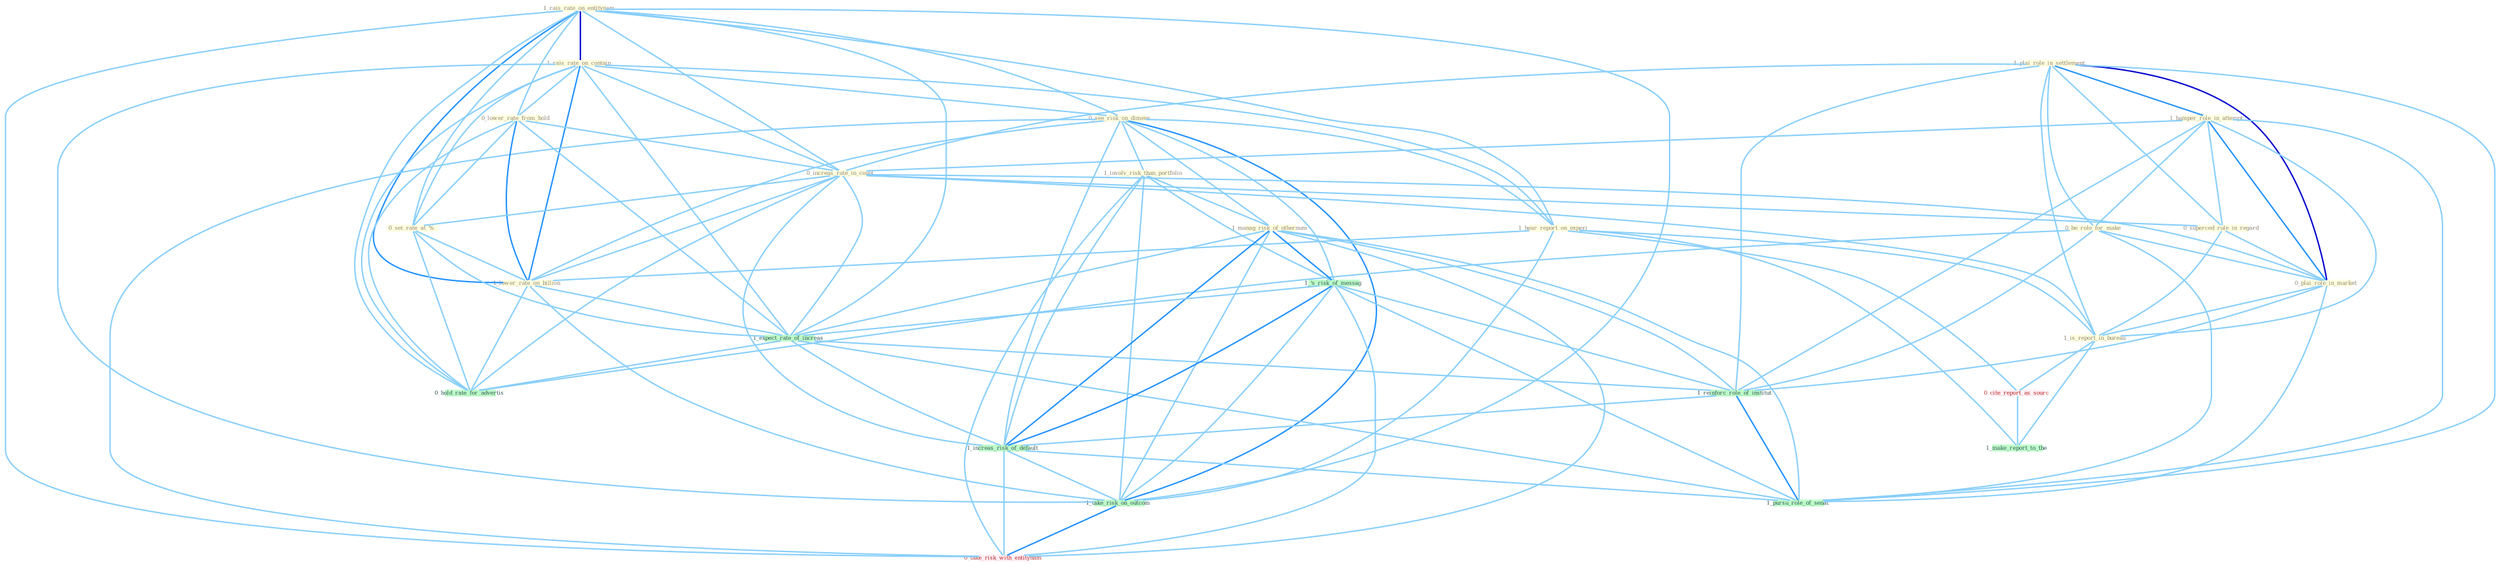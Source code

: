 Graph G{ 
    node
    [shape=polygon,style=filled,width=.5,height=.06,color="#BDFCC9",fixedsize=true,fontsize=4,
    fontcolor="#2f4f4f"];
    {node
    [color="#ffffe0", fontcolor="#8b7d6b"] "1_rais_rate_on_entitynam " "1_rais_rate_on_contain " "1_plai_role_in_settlement " "0_see_risk_on_dimens " "1_hamper_role_in_attempt " "0_lower_rate_from_hold " "0_be_role_for_make " "0_increas_rate_in_coupl " "1_hear_report_on_experi " "1_involv_risk_than_portfolio " "0_set_rate_at_% " "0_superced_rule_in_regard " "0_plai_role_in_market " "1_manag_risk_of_othernum " "1_lower_rate_on_billion " "1_is_report_in_bureau "}
{node [color="#fff0f5", fontcolor="#b22222"] "0_cite_report_as_sourc " "0_take_risk_with_entitynam "}
edge [color="#B0E2FF"];

	"1_rais_rate_on_entitynam " -- "1_rais_rate_on_contain " [w="3", color="#0000cd" , len=0.6];
	"1_rais_rate_on_entitynam " -- "0_see_risk_on_dimens " [w="1", color="#87cefa" ];
	"1_rais_rate_on_entitynam " -- "0_lower_rate_from_hold " [w="1", color="#87cefa" ];
	"1_rais_rate_on_entitynam " -- "0_increas_rate_in_coupl " [w="1", color="#87cefa" ];
	"1_rais_rate_on_entitynam " -- "1_hear_report_on_experi " [w="1", color="#87cefa" ];
	"1_rais_rate_on_entitynam " -- "0_set_rate_at_% " [w="1", color="#87cefa" ];
	"1_rais_rate_on_entitynam " -- "1_lower_rate_on_billion " [w="2", color="#1e90ff" , len=0.8];
	"1_rais_rate_on_entitynam " -- "1_expect_rate_of_increas " [w="1", color="#87cefa" ];
	"1_rais_rate_on_entitynam " -- "1_take_risk_on_outcom " [w="1", color="#87cefa" ];
	"1_rais_rate_on_entitynam " -- "0_take_risk_with_entitynam " [w="1", color="#87cefa" ];
	"1_rais_rate_on_entitynam " -- "0_hold_rate_for_advertis " [w="1", color="#87cefa" ];
	"1_rais_rate_on_contain " -- "0_see_risk_on_dimens " [w="1", color="#87cefa" ];
	"1_rais_rate_on_contain " -- "0_lower_rate_from_hold " [w="1", color="#87cefa" ];
	"1_rais_rate_on_contain " -- "0_increas_rate_in_coupl " [w="1", color="#87cefa" ];
	"1_rais_rate_on_contain " -- "1_hear_report_on_experi " [w="1", color="#87cefa" ];
	"1_rais_rate_on_contain " -- "0_set_rate_at_% " [w="1", color="#87cefa" ];
	"1_rais_rate_on_contain " -- "1_lower_rate_on_billion " [w="2", color="#1e90ff" , len=0.8];
	"1_rais_rate_on_contain " -- "1_expect_rate_of_increas " [w="1", color="#87cefa" ];
	"1_rais_rate_on_contain " -- "1_take_risk_on_outcom " [w="1", color="#87cefa" ];
	"1_rais_rate_on_contain " -- "0_hold_rate_for_advertis " [w="1", color="#87cefa" ];
	"1_plai_role_in_settlement " -- "1_hamper_role_in_attempt " [w="2", color="#1e90ff" , len=0.8];
	"1_plai_role_in_settlement " -- "0_be_role_for_make " [w="1", color="#87cefa" ];
	"1_plai_role_in_settlement " -- "0_increas_rate_in_coupl " [w="1", color="#87cefa" ];
	"1_plai_role_in_settlement " -- "0_superced_rule_in_regard " [w="1", color="#87cefa" ];
	"1_plai_role_in_settlement " -- "0_plai_role_in_market " [w="3", color="#0000cd" , len=0.6];
	"1_plai_role_in_settlement " -- "1_is_report_in_bureau " [w="1", color="#87cefa" ];
	"1_plai_role_in_settlement " -- "1_reinforc_role_of_institut " [w="1", color="#87cefa" ];
	"1_plai_role_in_settlement " -- "1_pursu_role_of_senat " [w="1", color="#87cefa" ];
	"0_see_risk_on_dimens " -- "1_hear_report_on_experi " [w="1", color="#87cefa" ];
	"0_see_risk_on_dimens " -- "1_involv_risk_than_portfolio " [w="1", color="#87cefa" ];
	"0_see_risk_on_dimens " -- "1_manag_risk_of_othernum " [w="1", color="#87cefa" ];
	"0_see_risk_on_dimens " -- "1_lower_rate_on_billion " [w="1", color="#87cefa" ];
	"0_see_risk_on_dimens " -- "1_'s_risk_of_messag " [w="1", color="#87cefa" ];
	"0_see_risk_on_dimens " -- "1_increas_risk_of_default " [w="1", color="#87cefa" ];
	"0_see_risk_on_dimens " -- "1_take_risk_on_outcom " [w="2", color="#1e90ff" , len=0.8];
	"0_see_risk_on_dimens " -- "0_take_risk_with_entitynam " [w="1", color="#87cefa" ];
	"1_hamper_role_in_attempt " -- "0_be_role_for_make " [w="1", color="#87cefa" ];
	"1_hamper_role_in_attempt " -- "0_increas_rate_in_coupl " [w="1", color="#87cefa" ];
	"1_hamper_role_in_attempt " -- "0_superced_rule_in_regard " [w="1", color="#87cefa" ];
	"1_hamper_role_in_attempt " -- "0_plai_role_in_market " [w="2", color="#1e90ff" , len=0.8];
	"1_hamper_role_in_attempt " -- "1_is_report_in_bureau " [w="1", color="#87cefa" ];
	"1_hamper_role_in_attempt " -- "1_reinforc_role_of_institut " [w="1", color="#87cefa" ];
	"1_hamper_role_in_attempt " -- "1_pursu_role_of_senat " [w="1", color="#87cefa" ];
	"0_lower_rate_from_hold " -- "0_increas_rate_in_coupl " [w="1", color="#87cefa" ];
	"0_lower_rate_from_hold " -- "0_set_rate_at_% " [w="1", color="#87cefa" ];
	"0_lower_rate_from_hold " -- "1_lower_rate_on_billion " [w="2", color="#1e90ff" , len=0.8];
	"0_lower_rate_from_hold " -- "1_expect_rate_of_increas " [w="1", color="#87cefa" ];
	"0_lower_rate_from_hold " -- "0_hold_rate_for_advertis " [w="1", color="#87cefa" ];
	"0_be_role_for_make " -- "0_plai_role_in_market " [w="1", color="#87cefa" ];
	"0_be_role_for_make " -- "1_reinforc_role_of_institut " [w="1", color="#87cefa" ];
	"0_be_role_for_make " -- "1_pursu_role_of_senat " [w="1", color="#87cefa" ];
	"0_be_role_for_make " -- "0_hold_rate_for_advertis " [w="1", color="#87cefa" ];
	"0_increas_rate_in_coupl " -- "0_set_rate_at_% " [w="1", color="#87cefa" ];
	"0_increas_rate_in_coupl " -- "0_superced_rule_in_regard " [w="1", color="#87cefa" ];
	"0_increas_rate_in_coupl " -- "0_plai_role_in_market " [w="1", color="#87cefa" ];
	"0_increas_rate_in_coupl " -- "1_lower_rate_on_billion " [w="1", color="#87cefa" ];
	"0_increas_rate_in_coupl " -- "1_is_report_in_bureau " [w="1", color="#87cefa" ];
	"0_increas_rate_in_coupl " -- "1_expect_rate_of_increas " [w="1", color="#87cefa" ];
	"0_increas_rate_in_coupl " -- "1_increas_risk_of_default " [w="1", color="#87cefa" ];
	"0_increas_rate_in_coupl " -- "0_hold_rate_for_advertis " [w="1", color="#87cefa" ];
	"1_hear_report_on_experi " -- "1_lower_rate_on_billion " [w="1", color="#87cefa" ];
	"1_hear_report_on_experi " -- "1_is_report_in_bureau " [w="1", color="#87cefa" ];
	"1_hear_report_on_experi " -- "1_take_risk_on_outcom " [w="1", color="#87cefa" ];
	"1_hear_report_on_experi " -- "0_cite_report_as_sourc " [w="1", color="#87cefa" ];
	"1_hear_report_on_experi " -- "1_make_report_to_the " [w="1", color="#87cefa" ];
	"1_involv_risk_than_portfolio " -- "1_manag_risk_of_othernum " [w="1", color="#87cefa" ];
	"1_involv_risk_than_portfolio " -- "1_'s_risk_of_messag " [w="1", color="#87cefa" ];
	"1_involv_risk_than_portfolio " -- "1_increas_risk_of_default " [w="1", color="#87cefa" ];
	"1_involv_risk_than_portfolio " -- "1_take_risk_on_outcom " [w="1", color="#87cefa" ];
	"1_involv_risk_than_portfolio " -- "0_take_risk_with_entitynam " [w="1", color="#87cefa" ];
	"0_set_rate_at_% " -- "1_lower_rate_on_billion " [w="1", color="#87cefa" ];
	"0_set_rate_at_% " -- "1_expect_rate_of_increas " [w="1", color="#87cefa" ];
	"0_set_rate_at_% " -- "0_hold_rate_for_advertis " [w="1", color="#87cefa" ];
	"0_superced_rule_in_regard " -- "0_plai_role_in_market " [w="1", color="#87cefa" ];
	"0_superced_rule_in_regard " -- "1_is_report_in_bureau " [w="1", color="#87cefa" ];
	"0_plai_role_in_market " -- "1_is_report_in_bureau " [w="1", color="#87cefa" ];
	"0_plai_role_in_market " -- "1_reinforc_role_of_institut " [w="1", color="#87cefa" ];
	"0_plai_role_in_market " -- "1_pursu_role_of_senat " [w="1", color="#87cefa" ];
	"1_manag_risk_of_othernum " -- "1_'s_risk_of_messag " [w="2", color="#1e90ff" , len=0.8];
	"1_manag_risk_of_othernum " -- "1_expect_rate_of_increas " [w="1", color="#87cefa" ];
	"1_manag_risk_of_othernum " -- "1_reinforc_role_of_institut " [w="1", color="#87cefa" ];
	"1_manag_risk_of_othernum " -- "1_increas_risk_of_default " [w="2", color="#1e90ff" , len=0.8];
	"1_manag_risk_of_othernum " -- "1_take_risk_on_outcom " [w="1", color="#87cefa" ];
	"1_manag_risk_of_othernum " -- "1_pursu_role_of_senat " [w="1", color="#87cefa" ];
	"1_manag_risk_of_othernum " -- "0_take_risk_with_entitynam " [w="1", color="#87cefa" ];
	"1_lower_rate_on_billion " -- "1_expect_rate_of_increas " [w="1", color="#87cefa" ];
	"1_lower_rate_on_billion " -- "1_take_risk_on_outcom " [w="1", color="#87cefa" ];
	"1_lower_rate_on_billion " -- "0_hold_rate_for_advertis " [w="1", color="#87cefa" ];
	"1_is_report_in_bureau " -- "0_cite_report_as_sourc " [w="1", color="#87cefa" ];
	"1_is_report_in_bureau " -- "1_make_report_to_the " [w="1", color="#87cefa" ];
	"1_'s_risk_of_messag " -- "1_expect_rate_of_increas " [w="1", color="#87cefa" ];
	"1_'s_risk_of_messag " -- "1_reinforc_role_of_institut " [w="1", color="#87cefa" ];
	"1_'s_risk_of_messag " -- "1_increas_risk_of_default " [w="2", color="#1e90ff" , len=0.8];
	"1_'s_risk_of_messag " -- "1_take_risk_on_outcom " [w="1", color="#87cefa" ];
	"1_'s_risk_of_messag " -- "1_pursu_role_of_senat " [w="1", color="#87cefa" ];
	"1_'s_risk_of_messag " -- "0_take_risk_with_entitynam " [w="1", color="#87cefa" ];
	"1_expect_rate_of_increas " -- "1_reinforc_role_of_institut " [w="1", color="#87cefa" ];
	"1_expect_rate_of_increas " -- "1_increas_risk_of_default " [w="1", color="#87cefa" ];
	"1_expect_rate_of_increas " -- "1_pursu_role_of_senat " [w="1", color="#87cefa" ];
	"1_expect_rate_of_increas " -- "0_hold_rate_for_advertis " [w="1", color="#87cefa" ];
	"1_reinforc_role_of_institut " -- "1_increas_risk_of_default " [w="1", color="#87cefa" ];
	"1_reinforc_role_of_institut " -- "1_pursu_role_of_senat " [w="2", color="#1e90ff" , len=0.8];
	"1_increas_risk_of_default " -- "1_take_risk_on_outcom " [w="1", color="#87cefa" ];
	"1_increas_risk_of_default " -- "1_pursu_role_of_senat " [w="1", color="#87cefa" ];
	"1_increas_risk_of_default " -- "0_take_risk_with_entitynam " [w="1", color="#87cefa" ];
	"1_take_risk_on_outcom " -- "0_take_risk_with_entitynam " [w="2", color="#1e90ff" , len=0.8];
	"0_cite_report_as_sourc " -- "1_make_report_to_the " [w="1", color="#87cefa" ];
}